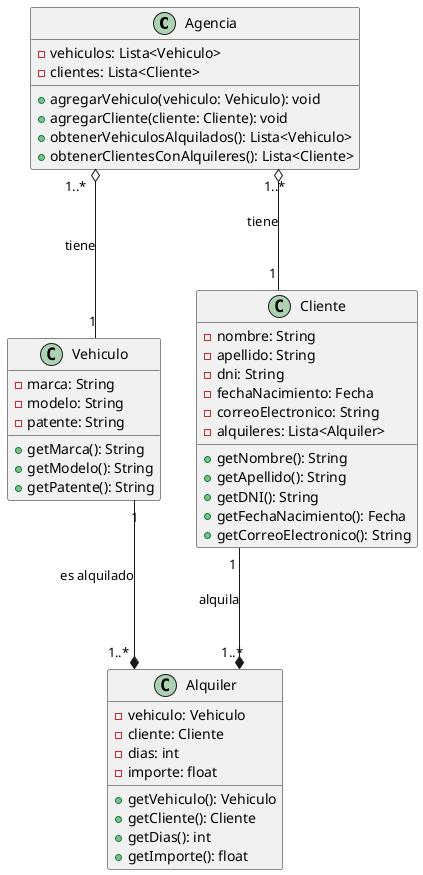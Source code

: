 @startuml Prinzo

skinparam linetype ortho

class Agencia {
  - vehiculos: Lista<Vehiculo>
  - clientes: Lista<Cliente>
  + agregarVehiculo(vehiculo: Vehiculo): void
  + agregarCliente(cliente: Cliente): void
  + obtenerVehiculosAlquilados(): Lista<Vehiculo>
  + obtenerClientesConAlquileres(): Lista<Cliente>
}

class Vehiculo {
  - marca: String
  - modelo: String
  - patente: String
  + getMarca(): String
  + getModelo(): String
  + getPatente(): String
}

class Cliente {
  - nombre: String
  - apellido: String
  - dni: String
  - fechaNacimiento: Fecha
  - correoElectronico: String
  - alquileres: Lista<Alquiler>
  + getNombre(): String
  + getApellido(): String
  + getDNI(): String
  + getFechaNacimiento(): Fecha
  + getCorreoElectronico(): String
}

class Alquiler {
  - vehiculo: Vehiculo
  - cliente: Cliente
  - dias: int
  - importe: float
  + getVehiculo(): Vehiculo
  + getCliente(): Cliente
  + getDias(): int
  + getImporte(): float
}

Agencia "1..*" o--- "1" Vehiculo : tiene
Agencia "1..*" o--- "1" Cliente : tiene
Cliente "1" ---* "1..*" Alquiler : alquila
Vehiculo "1" ---* "1..*" Alquiler : es alquilado

@enduml
